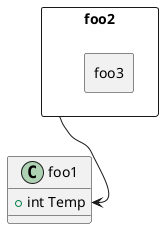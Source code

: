 {
  "sha1": "1cinv2gidn0bggxxrnrky6x53bu3r7k",
  "insertion": {
    "when": "2024-05-25T14:26:51.435Z",
    "user": "plantuml@gmail.com"
  }
}
@startuml
allow_mixing
class foo1{
+ int Temp
}
rectangle "foo2" {
rectangle "foo3"
}
foo2 --> foo1::Temp
@enduml

